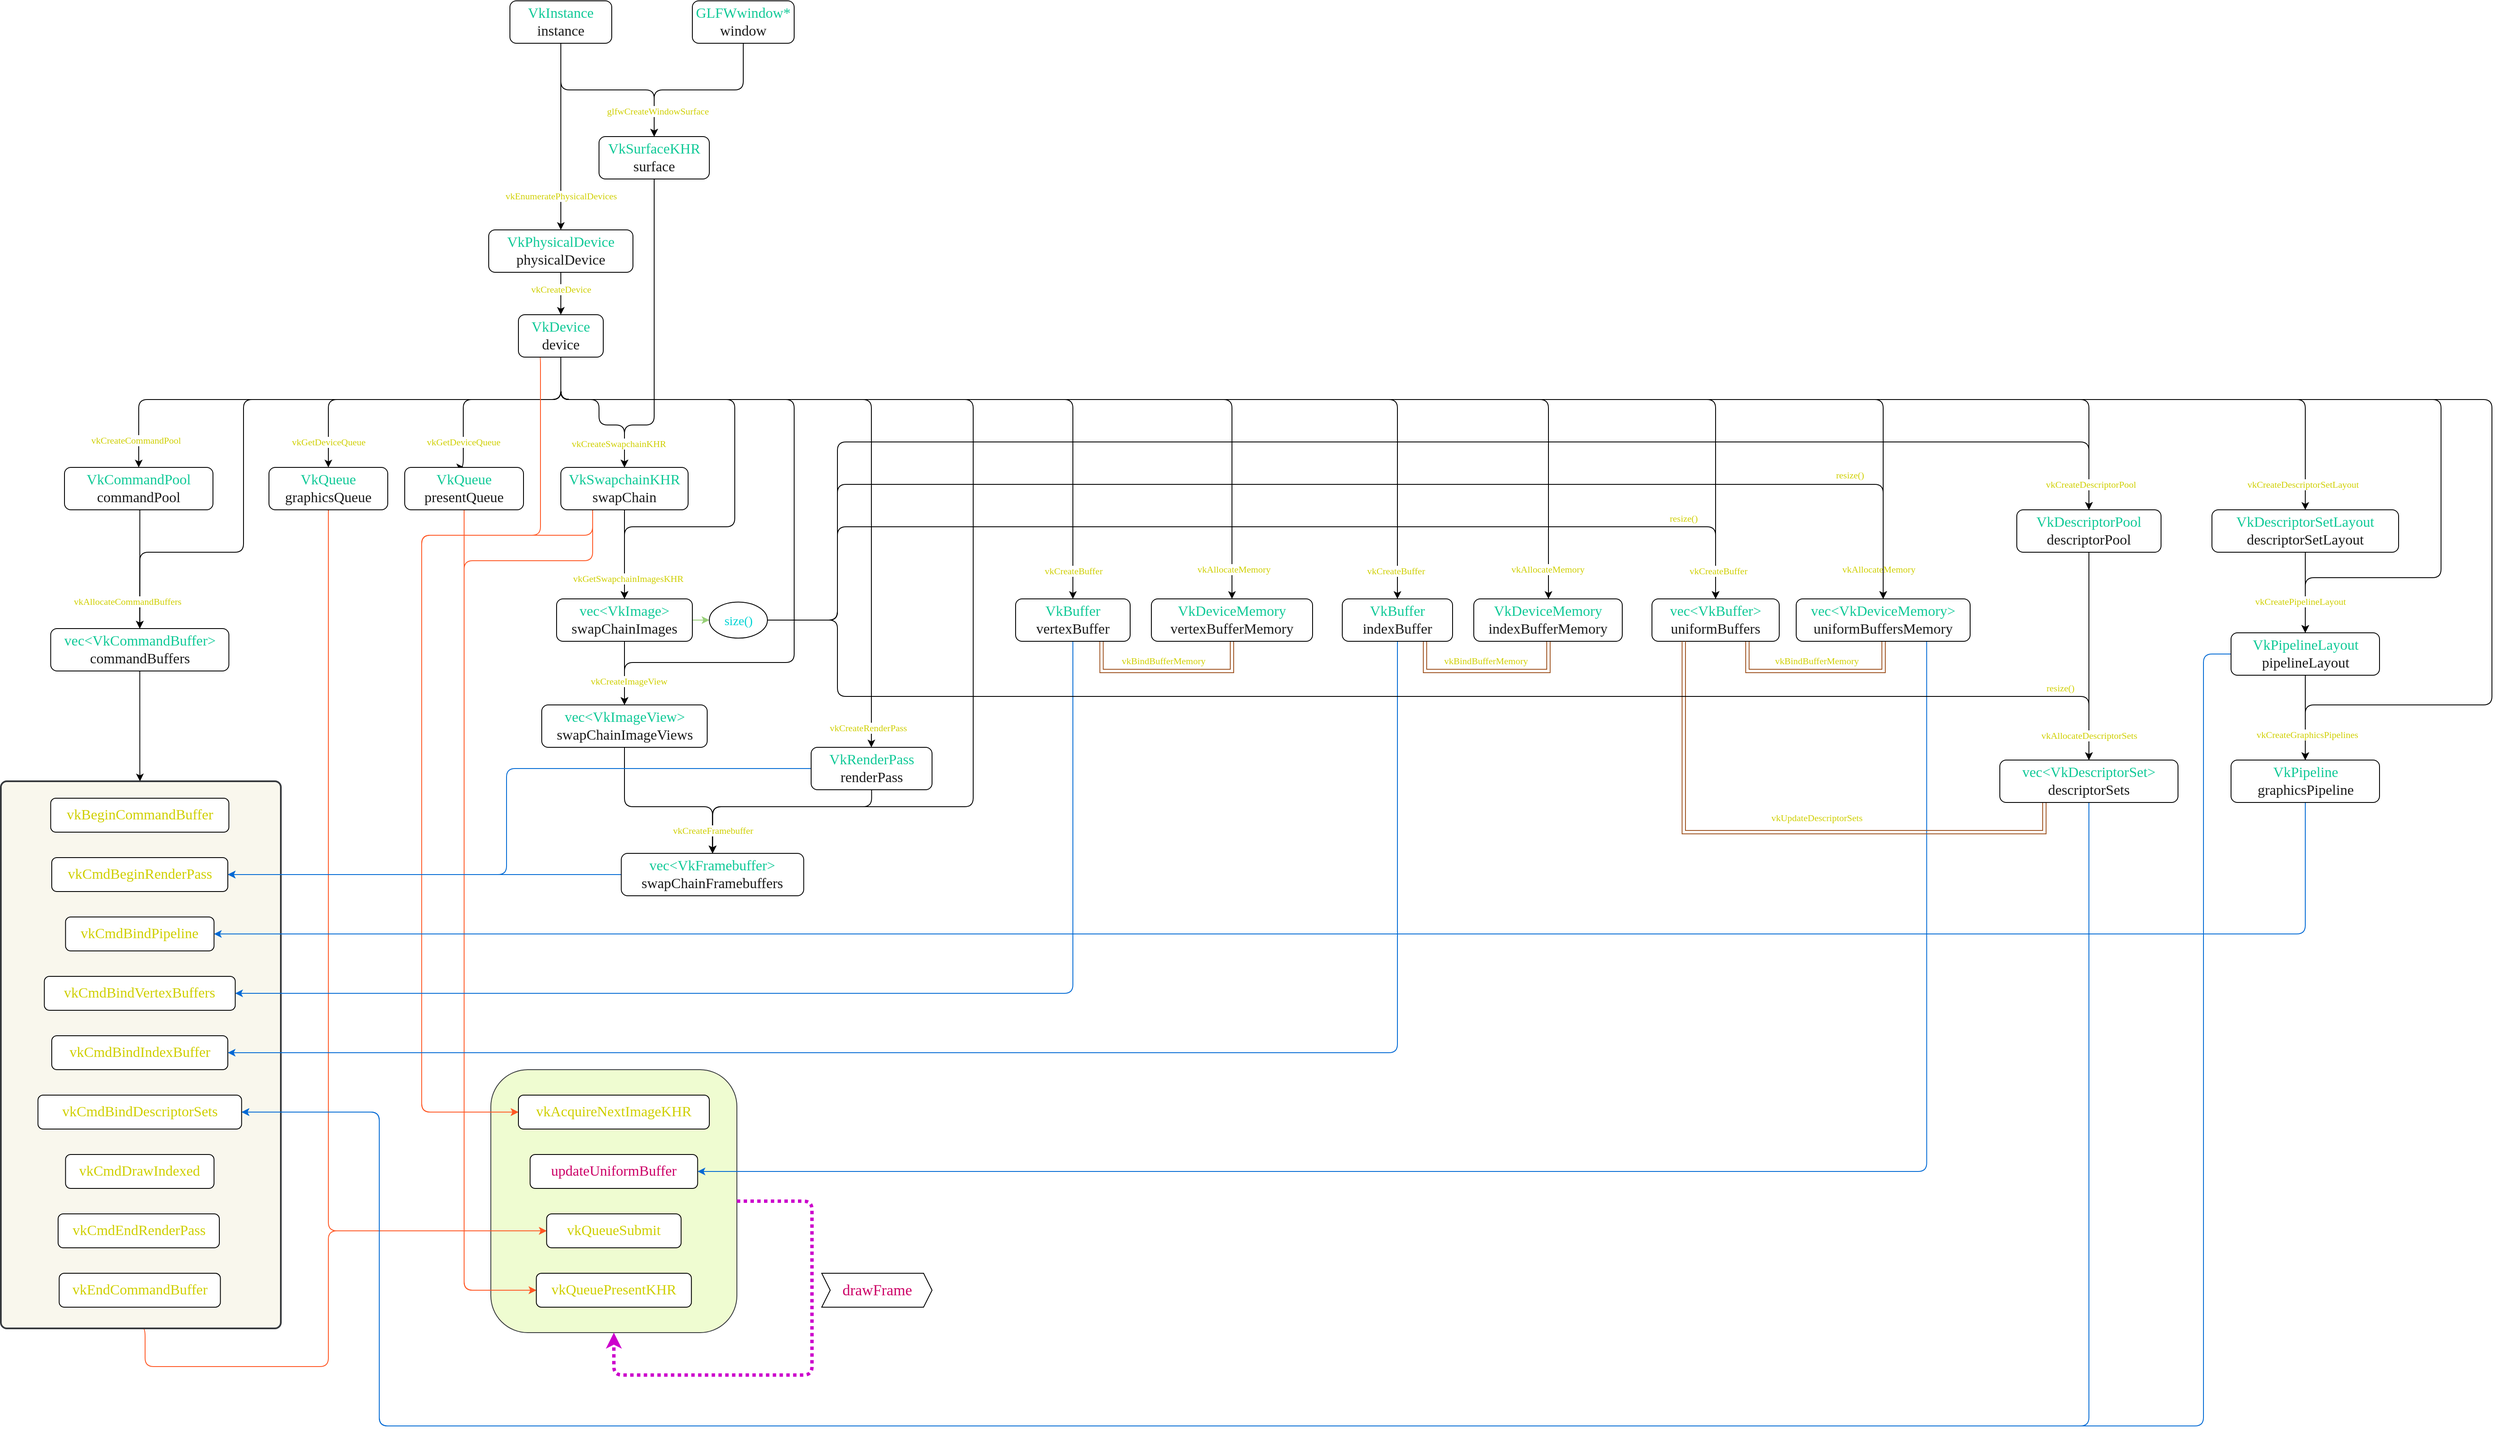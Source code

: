 <mxfile version="14.7.6" type="github">
  <diagram id="baFzMBZQvumeQl2_fwXA" name="Page-1">
    <mxGraphModel dx="11790" dy="2735" grid="1" gridSize="10" guides="1" tooltips="1" connect="1" arrows="1" fold="1" page="1" pageScale="1" pageWidth="3300" pageHeight="2339" math="0" shadow="0">
      <root>
        <mxCell id="0" />
        <mxCell id="1" parent="0" />
        <mxCell id="J2HJMgRs6SmeJb-_eaJ9-12" value="" style="rounded=1;whiteSpace=wrap;html=1;strokeColor=#36393d;fillColor=#EFFCD1;" parent="1" vertex="1">
          <mxGeometry x="-5840.5" y="1570" width="290" height="310" as="geometry" />
        </mxCell>
        <mxCell id="J2HJMgRs6SmeJb-_eaJ9-7" style="edgeStyle=orthogonalEdgeStyle;rounded=1;sketch=0;orthogonalLoop=1;jettySize=auto;html=1;exitX=0.5;exitY=1;exitDx=0;exitDy=0;entryX=0;entryY=0.5;entryDx=0;entryDy=0;shadow=0;strokeColor=#FF5724;" parent="1" source="FvHJdSDC7yqyWIZDWJ_g-79" target="J2HJMgRs6SmeJb-_eaJ9-3" edge="1">
          <mxGeometry relative="1" as="geometry">
            <Array as="points">
              <mxPoint x="-6248" y="1920" />
              <mxPoint x="-6032" y="1920" />
              <mxPoint x="-6032" y="1760" />
            </Array>
          </mxGeometry>
        </mxCell>
        <mxCell id="FvHJdSDC7yqyWIZDWJ_g-79" value="" style="rounded=1;whiteSpace=wrap;html=1;absoluteArcSize=1;arcSize=14;strokeWidth=2;fillColor=#f9f7ed;strokeColor=#36393d;" parent="1" vertex="1">
          <mxGeometry x="-6418" y="1230" width="330" height="645" as="geometry" />
        </mxCell>
        <mxCell id="FvHJdSDC7yqyWIZDWJ_g-3" style="edgeStyle=orthogonalEdgeStyle;rounded=1;orthogonalLoop=1;jettySize=auto;html=1;exitX=0.5;exitY=1;exitDx=0;exitDy=0;" parent="1" source="uCSQ6clWTxPqFR-X0H4s-1" target="FvHJdSDC7yqyWIZDWJ_g-1" edge="1">
          <mxGeometry relative="1" as="geometry" />
        </mxCell>
        <mxCell id="FvHJdSDC7yqyWIZDWJ_g-7" style="edgeStyle=orthogonalEdgeStyle;rounded=0;orthogonalLoop=1;jettySize=auto;html=1;exitX=0.5;exitY=1;exitDx=0;exitDy=0;" parent="1" source="uCSQ6clWTxPqFR-X0H4s-1" target="FvHJdSDC7yqyWIZDWJ_g-5" edge="1">
          <mxGeometry relative="1" as="geometry" />
        </mxCell>
        <mxCell id="uCSQ6clWTxPqFR-X0H4s-1" value="&lt;font face=&quot;Consolas&quot; style=&quot;font-size: 17px&quot;&gt;&lt;span style=&quot;color: rgb(16 , 201 , 151)&quot;&gt;VkInstance&lt;/span&gt;&lt;br&gt;&lt;span&gt;&lt;font color=&quot;#1a1a1a&quot; style=&quot;font-size: 17px&quot;&gt;instance&lt;/font&gt;&lt;/span&gt;&lt;br&gt;&lt;/font&gt;" style="rounded=1;whiteSpace=wrap;html=1;" parent="1" vertex="1">
          <mxGeometry x="-5818" y="310" width="120" height="50" as="geometry" />
        </mxCell>
        <mxCell id="FvHJdSDC7yqyWIZDWJ_g-108" style="edgeStyle=orthogonalEdgeStyle;rounded=1;sketch=0;orthogonalLoop=1;jettySize=auto;html=1;exitX=0.5;exitY=1;exitDx=0;exitDy=0;shadow=0;strokeColor=#000000;entryX=0.5;entryY=0;entryDx=0;entryDy=0;" parent="1" source="FvHJdSDC7yqyWIZDWJ_g-1" target="FvHJdSDC7yqyWIZDWJ_g-11" edge="1">
          <mxGeometry relative="1" as="geometry">
            <mxPoint x="-5648" y="730" as="targetPoint" />
            <Array as="points">
              <mxPoint x="-5648" y="810" />
              <mxPoint x="-5683" y="810" />
            </Array>
          </mxGeometry>
        </mxCell>
        <mxCell id="FvHJdSDC7yqyWIZDWJ_g-1" value="&lt;font face=&quot;Consolas&quot;&gt;&lt;font color=&quot;#10c997&quot;&gt;&lt;span style=&quot;font-size: 17px&quot;&gt;VkSurfaceKHR&lt;/span&gt;&lt;/font&gt;&lt;br&gt;&lt;font color=&quot;#1a1a1a&quot;&gt;&lt;span style=&quot;font-size: 17px&quot;&gt;surface&lt;/span&gt;&lt;/font&gt;&lt;br&gt;&lt;/font&gt;" style="rounded=1;whiteSpace=wrap;html=1;" parent="1" vertex="1">
          <mxGeometry x="-5713" y="470" width="130" height="50" as="geometry" />
        </mxCell>
        <mxCell id="FvHJdSDC7yqyWIZDWJ_g-4" value="" style="edgeStyle=orthogonalEdgeStyle;rounded=1;orthogonalLoop=1;jettySize=auto;exitX=0.5;exitY=1;exitDx=0;exitDy=0;entryX=0.5;entryY=0;entryDx=0;entryDy=0;html=1;labelPosition=center;verticalLabelPosition=bottom;align=center;verticalAlign=top;textDirection=ltr;" parent="1" source="FvHJdSDC7yqyWIZDWJ_g-2" target="FvHJdSDC7yqyWIZDWJ_g-1" edge="1">
          <mxGeometry relative="1" as="geometry" />
        </mxCell>
        <mxCell id="FvHJdSDC7yqyWIZDWJ_g-19" value="&lt;font face=&quot;Consolas&quot; color=&quot;#cfcf00&quot;&gt;glfwCreateWindowSurface&lt;/font&gt;" style="edgeLabel;html=1;align=center;verticalAlign=middle;resizable=0;points=[];" parent="FvHJdSDC7yqyWIZDWJ_g-4" vertex="1" connectable="0">
          <mxGeometry x="0.124" y="1" relative="1" as="geometry">
            <mxPoint x="-35" y="24" as="offset" />
          </mxGeometry>
        </mxCell>
        <mxCell id="FvHJdSDC7yqyWIZDWJ_g-2" value="&lt;font face=&quot;Consolas&quot;&gt;&lt;font color=&quot;#10c997&quot;&gt;&lt;span style=&quot;font-size: 17px&quot;&gt;GLFWwindow*&lt;/span&gt;&lt;/font&gt;&lt;br&gt;&lt;font color=&quot;#1a1a1a&quot;&gt;&lt;span style=&quot;font-size: 17px&quot;&gt;window&lt;/span&gt;&lt;/font&gt;&lt;br&gt;&lt;/font&gt;" style="rounded=1;whiteSpace=wrap;html=1;" parent="1" vertex="1">
          <mxGeometry x="-5603" y="310" width="120" height="50" as="geometry" />
        </mxCell>
        <mxCell id="FvHJdSDC7yqyWIZDWJ_g-9" style="edgeStyle=orthogonalEdgeStyle;rounded=0;orthogonalLoop=1;jettySize=auto;html=1;exitX=0.5;exitY=1;exitDx=0;exitDy=0;entryX=0.5;entryY=0;entryDx=0;entryDy=0;" parent="1" source="FvHJdSDC7yqyWIZDWJ_g-5" target="FvHJdSDC7yqyWIZDWJ_g-6" edge="1">
          <mxGeometry relative="1" as="geometry" />
        </mxCell>
        <mxCell id="FvHJdSDC7yqyWIZDWJ_g-5" value="&lt;font face=&quot;Consolas&quot;&gt;&lt;font color=&quot;#10c997&quot;&gt;&lt;span style=&quot;font-size: 17px&quot;&gt;VkPhysicalDevice&lt;/span&gt;&lt;/font&gt;&lt;br&gt;&lt;font color=&quot;#1a1a1a&quot;&gt;&lt;span style=&quot;font-size: 17px&quot;&gt;physicalDevice&lt;/span&gt;&lt;/font&gt;&lt;br&gt;&lt;/font&gt;" style="rounded=1;whiteSpace=wrap;html=1;" parent="1" vertex="1">
          <mxGeometry x="-5843" y="580" width="170" height="50" as="geometry" />
        </mxCell>
        <mxCell id="FvHJdSDC7yqyWIZDWJ_g-13" style="edgeStyle=orthogonalEdgeStyle;rounded=1;orthogonalLoop=1;jettySize=auto;html=1;exitX=0.5;exitY=1;exitDx=0;exitDy=0;entryX=0.5;entryY=0;entryDx=0;entryDy=0;" parent="1" source="FvHJdSDC7yqyWIZDWJ_g-6" target="FvHJdSDC7yqyWIZDWJ_g-10" edge="1">
          <mxGeometry relative="1" as="geometry">
            <Array as="points">
              <mxPoint x="-5758" y="780" />
              <mxPoint x="-6032" y="780" />
            </Array>
          </mxGeometry>
        </mxCell>
        <mxCell id="FvHJdSDC7yqyWIZDWJ_g-14" style="edgeStyle=orthogonalEdgeStyle;rounded=1;orthogonalLoop=1;jettySize=auto;html=1;exitX=0.5;exitY=1;exitDx=0;exitDy=0;entryX=0.5;entryY=0;entryDx=0;entryDy=0;" parent="1" source="FvHJdSDC7yqyWIZDWJ_g-6" target="FvHJdSDC7yqyWIZDWJ_g-12" edge="1">
          <mxGeometry relative="1" as="geometry">
            <Array as="points">
              <mxPoint x="-5758" y="780" />
              <mxPoint x="-5873" y="780" />
            </Array>
          </mxGeometry>
        </mxCell>
        <mxCell id="FvHJdSDC7yqyWIZDWJ_g-47" style="edgeStyle=orthogonalEdgeStyle;rounded=1;orthogonalLoop=1;jettySize=auto;html=1;exitX=0.5;exitY=1;exitDx=0;exitDy=0;" parent="1" source="FvHJdSDC7yqyWIZDWJ_g-6" target="FvHJdSDC7yqyWIZDWJ_g-41" edge="1">
          <mxGeometry relative="1" as="geometry">
            <Array as="points">
              <mxPoint x="-5758" y="780" />
              <mxPoint x="-5272" y="780" />
              <mxPoint x="-5272" y="1260" />
              <mxPoint x="-5579" y="1260" />
            </Array>
          </mxGeometry>
        </mxCell>
        <mxCell id="FvHJdSDC7yqyWIZDWJ_g-59" style="edgeStyle=orthogonalEdgeStyle;rounded=1;orthogonalLoop=1;jettySize=auto;html=1;exitX=0.5;exitY=1;exitDx=0;exitDy=0;entryX=0.5;entryY=0;entryDx=0;entryDy=0;" parent="1" source="FvHJdSDC7yqyWIZDWJ_g-6" target="FvHJdSDC7yqyWIZDWJ_g-11" edge="1">
          <mxGeometry relative="1" as="geometry">
            <Array as="points">
              <mxPoint x="-5758" y="780" />
              <mxPoint x="-5713" y="780" />
              <mxPoint x="-5713" y="810" />
              <mxPoint x="-5683" y="810" />
            </Array>
          </mxGeometry>
        </mxCell>
        <mxCell id="FvHJdSDC7yqyWIZDWJ_g-60" style="edgeStyle=orthogonalEdgeStyle;rounded=1;orthogonalLoop=1;jettySize=auto;html=1;exitX=0.5;exitY=1;exitDx=0;exitDy=0;entryX=0.5;entryY=0;entryDx=0;entryDy=0;" parent="1" source="FvHJdSDC7yqyWIZDWJ_g-6" target="FvHJdSDC7yqyWIZDWJ_g-29" edge="1">
          <mxGeometry relative="1" as="geometry">
            <Array as="points">
              <mxPoint x="-5758" y="780" />
              <mxPoint x="-5553" y="780" />
              <mxPoint x="-5553" y="930" />
              <mxPoint x="-5683" y="930" />
            </Array>
          </mxGeometry>
        </mxCell>
        <mxCell id="FvHJdSDC7yqyWIZDWJ_g-61" style="edgeStyle=orthogonalEdgeStyle;rounded=1;orthogonalLoop=1;jettySize=auto;html=1;exitX=0.5;exitY=1;exitDx=0;exitDy=0;entryX=0.5;entryY=0;entryDx=0;entryDy=0;" parent="1" source="FvHJdSDC7yqyWIZDWJ_g-6" target="FvHJdSDC7yqyWIZDWJ_g-32" edge="1">
          <mxGeometry relative="1" as="geometry">
            <Array as="points">
              <mxPoint x="-5758" y="780" />
              <mxPoint x="-5483" y="780" />
              <mxPoint x="-5483" y="1090" />
              <mxPoint x="-5683" y="1090" />
            </Array>
          </mxGeometry>
        </mxCell>
        <mxCell id="FvHJdSDC7yqyWIZDWJ_g-62" style="edgeStyle=orthogonalEdgeStyle;rounded=1;orthogonalLoop=1;jettySize=auto;html=1;exitX=0.5;exitY=1;exitDx=0;exitDy=0;" parent="1" source="FvHJdSDC7yqyWIZDWJ_g-6" target="FvHJdSDC7yqyWIZDWJ_g-39" edge="1">
          <mxGeometry relative="1" as="geometry">
            <Array as="points">
              <mxPoint x="-5758" y="780" />
              <mxPoint x="-5392" y="780" />
            </Array>
          </mxGeometry>
        </mxCell>
        <mxCell id="FvHJdSDC7yqyWIZDWJ_g-64" style="edgeStyle=orthogonalEdgeStyle;rounded=1;orthogonalLoop=1;jettySize=auto;html=1;exitX=0.5;exitY=1;exitDx=0;exitDy=0;entryX=0.5;entryY=0;entryDx=0;entryDy=0;" parent="1" source="FvHJdSDC7yqyWIZDWJ_g-6" target="FvHJdSDC7yqyWIZDWJ_g-40" edge="1">
          <mxGeometry relative="1" as="geometry">
            <Array as="points">
              <mxPoint x="-5758" y="780" />
              <mxPoint x="-3482" y="780" />
              <mxPoint x="-3482" y="1140" />
              <mxPoint x="-3702" y="1140" />
            </Array>
          </mxGeometry>
        </mxCell>
        <mxCell id="FvHJdSDC7yqyWIZDWJ_g-71" style="edgeStyle=orthogonalEdgeStyle;rounded=1;orthogonalLoop=1;jettySize=auto;html=1;exitX=0.5;exitY=1;exitDx=0;exitDy=0;entryX=0.5;entryY=0;entryDx=0;entryDy=0;" parent="1" source="FvHJdSDC7yqyWIZDWJ_g-6" target="FvHJdSDC7yqyWIZDWJ_g-53" edge="1">
          <mxGeometry relative="1" as="geometry">
            <Array as="points">
              <mxPoint x="-5758" y="780" />
              <mxPoint x="-6255" y="780" />
            </Array>
          </mxGeometry>
        </mxCell>
        <mxCell id="FvHJdSDC7yqyWIZDWJ_g-72" style="edgeStyle=orthogonalEdgeStyle;rounded=1;orthogonalLoop=1;jettySize=auto;html=1;exitX=0.5;exitY=1;exitDx=0;exitDy=0;entryX=0.5;entryY=0;entryDx=0;entryDy=0;" parent="1" source="FvHJdSDC7yqyWIZDWJ_g-6" target="FvHJdSDC7yqyWIZDWJ_g-66" edge="1">
          <mxGeometry relative="1" as="geometry">
            <Array as="points">
              <mxPoint x="-5758" y="780" />
              <mxPoint x="-5154" y="780" />
            </Array>
          </mxGeometry>
        </mxCell>
        <mxCell id="FvHJdSDC7yqyWIZDWJ_g-73" style="edgeStyle=orthogonalEdgeStyle;rounded=1;orthogonalLoop=1;jettySize=auto;html=1;exitX=0.5;exitY=1;exitDx=0;exitDy=0;entryX=0.5;entryY=0;entryDx=0;entryDy=0;" parent="1" source="FvHJdSDC7yqyWIZDWJ_g-6" target="FvHJdSDC7yqyWIZDWJ_g-67" edge="1">
          <mxGeometry relative="1" as="geometry">
            <Array as="points">
              <mxPoint x="-5758" y="780" />
              <mxPoint x="-4967" y="780" />
            </Array>
          </mxGeometry>
        </mxCell>
        <mxCell id="FvHJdSDC7yqyWIZDWJ_g-78" style="edgeStyle=orthogonalEdgeStyle;rounded=1;orthogonalLoop=1;jettySize=auto;html=1;exitX=0.5;exitY=1;exitDx=0;exitDy=0;entryX=0.5;entryY=0;entryDx=0;entryDy=0;" parent="1" source="FvHJdSDC7yqyWIZDWJ_g-6" target="FvHJdSDC7yqyWIZDWJ_g-70" edge="1">
          <mxGeometry relative="1" as="geometry">
            <Array as="points">
              <mxPoint x="-5758" y="780" />
              <mxPoint x="-6132" y="780" />
              <mxPoint x="-6132" y="960" />
              <mxPoint x="-6254" y="960" />
            </Array>
          </mxGeometry>
        </mxCell>
        <mxCell id="FvHJdSDC7yqyWIZDWJ_g-101" style="edgeStyle=orthogonalEdgeStyle;rounded=1;sketch=0;orthogonalLoop=1;jettySize=auto;html=1;exitX=0.5;exitY=1;exitDx=0;exitDy=0;entryX=0.5;entryY=0;entryDx=0;entryDy=0;shadow=0;strokeColor=#000000;" parent="1" source="FvHJdSDC7yqyWIZDWJ_g-6" target="FvHJdSDC7yqyWIZDWJ_g-68" edge="1">
          <mxGeometry relative="1" as="geometry">
            <Array as="points">
              <mxPoint x="-5758" y="780" />
              <mxPoint x="-4772" y="780" />
            </Array>
          </mxGeometry>
        </mxCell>
        <mxCell id="FvHJdSDC7yqyWIZDWJ_g-102" style="edgeStyle=orthogonalEdgeStyle;rounded=1;sketch=0;orthogonalLoop=1;jettySize=auto;html=1;exitX=0.5;exitY=1;exitDx=0;exitDy=0;shadow=0;strokeColor=#000000;" parent="1" source="FvHJdSDC7yqyWIZDWJ_g-6" target="FvHJdSDC7yqyWIZDWJ_g-69" edge="1">
          <mxGeometry relative="1" as="geometry">
            <Array as="points">
              <mxPoint x="-5758" y="780" />
              <mxPoint x="-4594" y="780" />
            </Array>
          </mxGeometry>
        </mxCell>
        <mxCell id="J2HJMgRs6SmeJb-_eaJ9-6" style="edgeStyle=orthogonalEdgeStyle;rounded=1;sketch=0;orthogonalLoop=1;jettySize=auto;html=1;exitX=0.25;exitY=1;exitDx=0;exitDy=0;shadow=0;strokeColor=#FF5724;entryX=0;entryY=0.5;entryDx=0;entryDy=0;" parent="1" source="FvHJdSDC7yqyWIZDWJ_g-6" target="J2HJMgRs6SmeJb-_eaJ9-2" edge="1">
          <mxGeometry relative="1" as="geometry">
            <mxPoint x="-5782.333" y="940" as="targetPoint" />
            <Array as="points">
              <mxPoint x="-5782" y="940" />
              <mxPoint x="-5922" y="940" />
              <mxPoint x="-5922" y="1620" />
            </Array>
          </mxGeometry>
        </mxCell>
        <mxCell id="E67KO1QZ1ISF3svEd59q-3" style="edgeStyle=orthogonalEdgeStyle;rounded=1;orthogonalLoop=1;jettySize=auto;html=1;exitX=0.5;exitY=1;exitDx=0;exitDy=0;entryX=0.5;entryY=0;entryDx=0;entryDy=0;" edge="1" parent="1" source="FvHJdSDC7yqyWIZDWJ_g-6" target="E67KO1QZ1ISF3svEd59q-1">
          <mxGeometry relative="1" as="geometry">
            <Array as="points">
              <mxPoint x="-5758" y="780" />
              <mxPoint x="-3702" y="780" />
            </Array>
          </mxGeometry>
        </mxCell>
        <mxCell id="E67KO1QZ1ISF3svEd59q-6" style="edgeStyle=orthogonalEdgeStyle;rounded=1;orthogonalLoop=1;jettySize=auto;html=1;exitX=0.5;exitY=1;exitDx=0;exitDy=0;entryX=0.5;entryY=0;entryDx=0;entryDy=0;" edge="1" parent="1" source="FvHJdSDC7yqyWIZDWJ_g-6" target="FvHJdSDC7yqyWIZDWJ_g-54">
          <mxGeometry relative="1" as="geometry">
            <Array as="points">
              <mxPoint x="-5758" y="780" />
              <mxPoint x="-3542" y="780" />
              <mxPoint x="-3542" y="990" />
              <mxPoint x="-3702" y="990" />
            </Array>
          </mxGeometry>
        </mxCell>
        <mxCell id="E67KO1QZ1ISF3svEd59q-12" style="edgeStyle=orthogonalEdgeStyle;rounded=1;orthogonalLoop=1;jettySize=auto;html=1;exitX=0.5;exitY=1;exitDx=0;exitDy=0;entryX=0.5;entryY=0;entryDx=0;entryDy=0;" edge="1" parent="1" source="FvHJdSDC7yqyWIZDWJ_g-6" target="E67KO1QZ1ISF3svEd59q-8">
          <mxGeometry relative="1" as="geometry">
            <Array as="points">
              <mxPoint x="-5758" y="780" />
              <mxPoint x="-4397" y="780" />
            </Array>
          </mxGeometry>
        </mxCell>
        <mxCell id="E67KO1QZ1ISF3svEd59q-13" style="edgeStyle=orthogonalEdgeStyle;rounded=1;orthogonalLoop=1;jettySize=auto;html=1;exitX=0.5;exitY=1;exitDx=0;exitDy=0;entryX=0.5;entryY=0;entryDx=0;entryDy=0;" edge="1" parent="1" source="FvHJdSDC7yqyWIZDWJ_g-6" target="E67KO1QZ1ISF3svEd59q-9">
          <mxGeometry relative="1" as="geometry">
            <Array as="points">
              <mxPoint x="-5758" y="780" />
              <mxPoint x="-4199" y="780" />
            </Array>
          </mxGeometry>
        </mxCell>
        <mxCell id="E67KO1QZ1ISF3svEd59q-31" style="edgeStyle=orthogonalEdgeStyle;rounded=1;orthogonalLoop=1;jettySize=auto;html=1;exitX=0.5;exitY=1;exitDx=0;exitDy=0;entryX=0.5;entryY=0;entryDx=0;entryDy=0;" edge="1" parent="1" source="FvHJdSDC7yqyWIZDWJ_g-6" target="E67KO1QZ1ISF3svEd59q-18">
          <mxGeometry relative="1" as="geometry">
            <Array as="points">
              <mxPoint x="-5758" y="780" />
              <mxPoint x="-3957" y="780" />
            </Array>
          </mxGeometry>
        </mxCell>
        <mxCell id="FvHJdSDC7yqyWIZDWJ_g-6" value="&lt;font face=&quot;Consolas&quot;&gt;&lt;font color=&quot;#10c997&quot;&gt;&lt;span style=&quot;font-size: 17px&quot;&gt;VkDevice&lt;/span&gt;&lt;/font&gt;&lt;br&gt;&lt;font color=&quot;#1a1a1a&quot;&gt;&lt;span style=&quot;font-size: 17px&quot;&gt;device&lt;/span&gt;&lt;/font&gt;&lt;br&gt;&lt;/font&gt;" style="rounded=1;whiteSpace=wrap;html=1;" parent="1" vertex="1">
          <mxGeometry x="-5808" y="680" width="100" height="50" as="geometry" />
        </mxCell>
        <mxCell id="J2HJMgRs6SmeJb-_eaJ9-8" style="edgeStyle=orthogonalEdgeStyle;rounded=1;sketch=0;orthogonalLoop=1;jettySize=auto;html=1;exitX=0.5;exitY=1;exitDx=0;exitDy=0;shadow=0;strokeColor=#FF5724;entryX=0;entryY=0.5;entryDx=0;entryDy=0;" parent="1" source="FvHJdSDC7yqyWIZDWJ_g-10" target="J2HJMgRs6SmeJb-_eaJ9-3" edge="1">
          <mxGeometry relative="1" as="geometry">
            <mxPoint x="-5782" y="1690" as="targetPoint" />
          </mxGeometry>
        </mxCell>
        <mxCell id="FvHJdSDC7yqyWIZDWJ_g-10" value="&lt;font face=&quot;Consolas&quot;&gt;&lt;font color=&quot;#10c997&quot;&gt;&lt;span style=&quot;font-size: 17px&quot;&gt;VkQueue&lt;/span&gt;&lt;/font&gt;&lt;br&gt;&lt;font color=&quot;#1a1a1a&quot;&gt;&lt;span style=&quot;font-size: 17px&quot;&gt;graphicsQueue&lt;/span&gt;&lt;/font&gt;&lt;br&gt;&lt;/font&gt;" style="rounded=1;whiteSpace=wrap;html=1;" parent="1" vertex="1">
          <mxGeometry x="-6102" y="860" width="140" height="50" as="geometry" />
        </mxCell>
        <mxCell id="FvHJdSDC7yqyWIZDWJ_g-56" style="edgeStyle=orthogonalEdgeStyle;rounded=0;orthogonalLoop=1;jettySize=auto;html=1;exitX=0.5;exitY=1;exitDx=0;exitDy=0;" parent="1" source="FvHJdSDC7yqyWIZDWJ_g-11" target="FvHJdSDC7yqyWIZDWJ_g-29" edge="1">
          <mxGeometry relative="1" as="geometry" />
        </mxCell>
        <mxCell id="J2HJMgRs6SmeJb-_eaJ9-5" style="edgeStyle=orthogonalEdgeStyle;rounded=1;sketch=0;orthogonalLoop=1;jettySize=auto;html=1;exitX=0.25;exitY=1;exitDx=0;exitDy=0;shadow=0;strokeColor=#FF5724;entryX=0;entryY=0.5;entryDx=0;entryDy=0;" parent="1" source="FvHJdSDC7yqyWIZDWJ_g-11" target="J2HJMgRs6SmeJb-_eaJ9-2" edge="1">
          <mxGeometry relative="1" as="geometry">
            <mxPoint x="-5802" y="1620" as="targetPoint" />
            <Array as="points">
              <mxPoint x="-5720" y="940" />
              <mxPoint x="-5922" y="940" />
              <mxPoint x="-5922" y="1620" />
            </Array>
          </mxGeometry>
        </mxCell>
        <mxCell id="J2HJMgRs6SmeJb-_eaJ9-10" style="edgeStyle=orthogonalEdgeStyle;rounded=1;sketch=0;orthogonalLoop=1;jettySize=auto;html=1;exitX=0.25;exitY=1;exitDx=0;exitDy=0;entryX=0;entryY=0.5;entryDx=0;entryDy=0;shadow=0;strokeColor=#FF5724;" parent="1" source="FvHJdSDC7yqyWIZDWJ_g-11" target="J2HJMgRs6SmeJb-_eaJ9-4" edge="1">
          <mxGeometry relative="1" as="geometry">
            <Array as="points">
              <mxPoint x="-5720" y="970" />
              <mxPoint x="-5872" y="970" />
              <mxPoint x="-5872" y="1830" />
            </Array>
          </mxGeometry>
        </mxCell>
        <mxCell id="FvHJdSDC7yqyWIZDWJ_g-11" value="&lt;font face=&quot;Consolas&quot;&gt;&lt;font color=&quot;#10c997&quot;&gt;&lt;span style=&quot;font-size: 17px&quot;&gt;VkSwapchainKHR&lt;/span&gt;&lt;/font&gt;&lt;br&gt;&lt;font color=&quot;#1a1a1a&quot;&gt;&lt;span style=&quot;font-size: 17px&quot;&gt;swapChain&lt;/span&gt;&lt;/font&gt;&lt;br&gt;&lt;/font&gt;" style="rounded=1;whiteSpace=wrap;html=1;" parent="1" vertex="1">
          <mxGeometry x="-5758" y="860" width="150" height="50" as="geometry" />
        </mxCell>
        <mxCell id="J2HJMgRs6SmeJb-_eaJ9-9" style="edgeStyle=orthogonalEdgeStyle;rounded=1;sketch=0;orthogonalLoop=1;jettySize=auto;html=1;exitX=0.5;exitY=1;exitDx=0;exitDy=0;entryX=0;entryY=0.5;entryDx=0;entryDy=0;shadow=0;strokeColor=#FF5724;" parent="1" source="FvHJdSDC7yqyWIZDWJ_g-12" target="J2HJMgRs6SmeJb-_eaJ9-4" edge="1">
          <mxGeometry relative="1" as="geometry">
            <Array as="points">
              <mxPoint x="-5872" y="910" />
              <mxPoint x="-5872" y="1760" />
            </Array>
          </mxGeometry>
        </mxCell>
        <mxCell id="FvHJdSDC7yqyWIZDWJ_g-12" value="&lt;font face=&quot;Consolas&quot;&gt;&lt;font color=&quot;#10c997&quot;&gt;&lt;span style=&quot;font-size: 17px&quot;&gt;VkQueue&lt;/span&gt;&lt;/font&gt;&lt;br&gt;&lt;font color=&quot;#1a1a1a&quot;&gt;&lt;span style=&quot;font-size: 17px&quot;&gt;presentQueue&lt;/span&gt;&lt;/font&gt;&lt;br&gt;&lt;/font&gt;" style="rounded=1;whiteSpace=wrap;html=1;" parent="1" vertex="1">
          <mxGeometry x="-5942" y="860" width="140" height="50" as="geometry" />
        </mxCell>
        <mxCell id="FvHJdSDC7yqyWIZDWJ_g-20" value="&lt;font color=&quot;#cfcf00&quot; face=&quot;Consolas&quot;&gt;&lt;span style=&quot;font-size: 11px&quot;&gt;vkEnumeratePhysicalDevices&lt;/span&gt;&lt;/font&gt;" style="edgeLabel;html=1;align=center;verticalAlign=middle;resizable=0;points=[];" parent="1" vertex="1" connectable="0">
          <mxGeometry x="-5758" y="540" as="geometry" />
        </mxCell>
        <mxCell id="FvHJdSDC7yqyWIZDWJ_g-21" value="&lt;font color=&quot;#cfcf00&quot; face=&quot;Consolas&quot;&gt;&lt;span style=&quot;font-size: 11px&quot;&gt;vkCreateDevice&lt;/span&gt;&lt;/font&gt;" style="edgeLabel;html=1;align=center;verticalAlign=middle;resizable=0;points=[];" parent="1" vertex="1" connectable="0">
          <mxGeometry x="-5758" y="650" as="geometry" />
        </mxCell>
        <mxCell id="FvHJdSDC7yqyWIZDWJ_g-22" value="&lt;font color=&quot;#cfcf00&quot; face=&quot;Consolas&quot;&gt;&lt;span style=&quot;font-size: 11px&quot;&gt;vkGetDeviceQueue&lt;/span&gt;&lt;/font&gt;" style="edgeLabel;html=1;align=center;verticalAlign=middle;resizable=0;points=[];" parent="1" vertex="1" connectable="0">
          <mxGeometry x="-6032" y="830" as="geometry" />
        </mxCell>
        <mxCell id="FvHJdSDC7yqyWIZDWJ_g-23" value="&lt;font color=&quot;#cfcf00&quot; face=&quot;Consolas&quot;&gt;&lt;span style=&quot;font-size: 11px&quot;&gt;vkCreateSwapchainKHR&lt;/span&gt;&lt;/font&gt;" style="edgeLabel;html=1;align=center;verticalAlign=middle;resizable=0;points=[];" parent="1" vertex="1" connectable="0">
          <mxGeometry x="-5698" y="840" as="geometry">
            <mxPoint x="8" y="-8" as="offset" />
          </mxGeometry>
        </mxCell>
        <mxCell id="FvHJdSDC7yqyWIZDWJ_g-24" value="&lt;font color=&quot;#cfcf00&quot; face=&quot;Consolas&quot;&gt;&lt;span style=&quot;font-size: 11px&quot;&gt;vkGetDeviceQueue&lt;/span&gt;&lt;/font&gt;" style="edgeLabel;html=1;align=center;verticalAlign=middle;resizable=0;points=[];" parent="1" vertex="1" connectable="0">
          <mxGeometry x="-5873" y="830" as="geometry" />
        </mxCell>
        <mxCell id="FvHJdSDC7yqyWIZDWJ_g-25" value="&lt;font color=&quot;#cfcf00&quot; face=&quot;Consolas&quot;&gt;&lt;span style=&quot;font-size: 11px&quot;&gt;vkCreateBuffer&lt;/span&gt;&lt;/font&gt;" style="edgeLabel;html=1;align=center;verticalAlign=middle;resizable=0;points=[];" parent="1" vertex="1" connectable="0">
          <mxGeometry x="-5162" y="990" as="geometry">
            <mxPoint x="8" y="-8" as="offset" />
          </mxGeometry>
        </mxCell>
        <mxCell id="FvHJdSDC7yqyWIZDWJ_g-26" value="&lt;font color=&quot;#cfcf00&quot; face=&quot;Consolas&quot;&gt;&lt;span style=&quot;font-size: 11px&quot;&gt;vkGetSwapchainImagesKHR&lt;/span&gt;&lt;/font&gt;" style="edgeLabel;html=1;align=center;verticalAlign=middle;resizable=0;points=[];" parent="1" vertex="1" connectable="0">
          <mxGeometry x="-5683" y="990" as="geometry">
            <mxPoint x="4" y="1" as="offset" />
          </mxGeometry>
        </mxCell>
        <mxCell id="FvHJdSDC7yqyWIZDWJ_g-33" style="edgeStyle=orthogonalEdgeStyle;rounded=0;orthogonalLoop=1;jettySize=auto;html=1;exitX=0.5;exitY=1;exitDx=0;exitDy=0;entryX=0.5;entryY=0;entryDx=0;entryDy=0;" parent="1" source="FvHJdSDC7yqyWIZDWJ_g-29" target="FvHJdSDC7yqyWIZDWJ_g-32" edge="1">
          <mxGeometry relative="1" as="geometry" />
        </mxCell>
        <mxCell id="E67KO1QZ1ISF3svEd59q-21" style="edgeStyle=orthogonalEdgeStyle;rounded=1;orthogonalLoop=1;jettySize=auto;html=1;exitX=1;exitY=0.5;exitDx=0;exitDy=0;entryX=0;entryY=0.5;entryDx=0;entryDy=0;strokeColor=#97D077;" edge="1" parent="1" source="FvHJdSDC7yqyWIZDWJ_g-29" target="E67KO1QZ1ISF3svEd59q-20">
          <mxGeometry relative="1" as="geometry" />
        </mxCell>
        <mxCell id="FvHJdSDC7yqyWIZDWJ_g-29" value="&lt;font face=&quot;Consolas&quot;&gt;&lt;font color=&quot;#10c997&quot;&gt;&lt;span style=&quot;font-size: 17px&quot;&gt;vec&amp;lt;VkImage&amp;gt;&lt;/span&gt;&lt;/font&gt;&lt;br&gt;&lt;font color=&quot;#1a1a1a&quot;&gt;&lt;span style=&quot;font-size: 17px&quot;&gt;swapChainImages&lt;/span&gt;&lt;/font&gt;&lt;br&gt;&lt;/font&gt;" style="rounded=1;whiteSpace=wrap;html=1;" parent="1" vertex="1">
          <mxGeometry x="-5763" y="1015" width="160" height="50" as="geometry" />
        </mxCell>
        <mxCell id="FvHJdSDC7yqyWIZDWJ_g-52" style="edgeStyle=orthogonalEdgeStyle;rounded=1;orthogonalLoop=1;jettySize=auto;html=1;exitX=0.5;exitY=1;exitDx=0;exitDy=0;entryX=0.5;entryY=0;entryDx=0;entryDy=0;" parent="1" source="FvHJdSDC7yqyWIZDWJ_g-32" target="FvHJdSDC7yqyWIZDWJ_g-41" edge="1">
          <mxGeometry relative="1" as="geometry">
            <Array as="points">
              <mxPoint x="-5683" y="1260" />
              <mxPoint x="-5579" y="1260" />
            </Array>
          </mxGeometry>
        </mxCell>
        <mxCell id="FvHJdSDC7yqyWIZDWJ_g-32" value="&lt;font face=&quot;Consolas&quot;&gt;&lt;font color=&quot;#10c997&quot;&gt;&lt;span style=&quot;font-size: 17px&quot;&gt;vec&amp;lt;VkImageView&amp;gt;&lt;/span&gt;&lt;/font&gt;&lt;br&gt;&lt;font color=&quot;#1a1a1a&quot;&gt;&lt;span style=&quot;font-size: 17px&quot;&gt;swapChainImageViews&lt;/span&gt;&lt;/font&gt;&lt;br&gt;&lt;/font&gt;" style="rounded=1;whiteSpace=wrap;html=1;" parent="1" vertex="1">
          <mxGeometry x="-5780.5" y="1140" width="195" height="50" as="geometry" />
        </mxCell>
        <mxCell id="FvHJdSDC7yqyWIZDWJ_g-27" value="&lt;font color=&quot;#cfcf00&quot; face=&quot;Consolas&quot;&gt;&lt;span style=&quot;font-size: 11px&quot;&gt;vkCreateImageView&lt;/span&gt;&lt;/font&gt;" style="edgeLabel;html=1;align=center;verticalAlign=middle;resizable=0;points=[];" parent="1" vertex="1" connectable="0">
          <mxGeometry x="-5686.75" y="1120" as="geometry">
            <mxPoint x="8" y="-8" as="offset" />
          </mxGeometry>
        </mxCell>
        <mxCell id="FvHJdSDC7yqyWIZDWJ_g-63" style="edgeStyle=orthogonalEdgeStyle;rounded=1;orthogonalLoop=1;jettySize=auto;html=1;exitX=0.5;exitY=1;exitDx=0;exitDy=0;entryX=0.5;entryY=0;entryDx=0;entryDy=0;" parent="1" source="FvHJdSDC7yqyWIZDWJ_g-39" target="FvHJdSDC7yqyWIZDWJ_g-41" edge="1">
          <mxGeometry relative="1" as="geometry">
            <Array as="points">
              <mxPoint x="-5392" y="1260" />
              <mxPoint x="-5579" y="1260" />
            </Array>
          </mxGeometry>
        </mxCell>
        <mxCell id="FvHJdSDC7yqyWIZDWJ_g-88" style="edgeStyle=orthogonalEdgeStyle;rounded=1;orthogonalLoop=1;jettySize=auto;html=1;exitX=0;exitY=0.5;exitDx=0;exitDy=0;entryX=1;entryY=0.5;entryDx=0;entryDy=0;strokeColor=#0069D4;" parent="1" source="FvHJdSDC7yqyWIZDWJ_g-39" target="FvHJdSDC7yqyWIZDWJ_g-87" edge="1">
          <mxGeometry relative="1" as="geometry">
            <Array as="points">
              <mxPoint x="-5822" y="1215" />
              <mxPoint x="-5822" y="1340" />
            </Array>
          </mxGeometry>
        </mxCell>
        <mxCell id="FvHJdSDC7yqyWIZDWJ_g-39" value="&lt;font face=&quot;Consolas&quot;&gt;&lt;font color=&quot;#10c997&quot;&gt;&lt;span style=&quot;font-size: 17px&quot;&gt;VkRenderPass&lt;/span&gt;&lt;/font&gt;&lt;br&gt;&lt;font color=&quot;#1a1a1a&quot;&gt;&lt;span style=&quot;font-size: 17px&quot;&gt;renderPass&lt;/span&gt;&lt;/font&gt;&lt;br&gt;&lt;/font&gt;" style="rounded=1;whiteSpace=wrap;html=1;" parent="1" vertex="1">
          <mxGeometry x="-5463" y="1190" width="142.5" height="50" as="geometry" />
        </mxCell>
        <mxCell id="FvHJdSDC7yqyWIZDWJ_g-92" style="edgeStyle=orthogonalEdgeStyle;rounded=1;orthogonalLoop=1;jettySize=auto;html=1;exitX=0.5;exitY=1;exitDx=0;exitDy=0;entryX=1;entryY=0.5;entryDx=0;entryDy=0;strokeColor=#0069D4;" parent="1" source="FvHJdSDC7yqyWIZDWJ_g-40" target="FvHJdSDC7yqyWIZDWJ_g-91" edge="1">
          <mxGeometry relative="1" as="geometry">
            <Array as="points">
              <mxPoint x="-3702" y="1410" />
            </Array>
          </mxGeometry>
        </mxCell>
        <mxCell id="FvHJdSDC7yqyWIZDWJ_g-40" value="&lt;font face=&quot;Consolas&quot;&gt;&lt;font color=&quot;#10c997&quot;&gt;&lt;span style=&quot;font-size: 17px&quot;&gt;VkPipeline&lt;/span&gt;&lt;/font&gt;&lt;br&gt;&lt;font color=&quot;#1a1a1a&quot;&gt;&lt;span style=&quot;font-size: 17px&quot;&gt;graphicsPipeline&lt;/span&gt;&lt;/font&gt;&lt;br&gt;&lt;/font&gt;" style="rounded=1;whiteSpace=wrap;html=1;" parent="1" vertex="1">
          <mxGeometry x="-3789.5" y="1205" width="175" height="50" as="geometry" />
        </mxCell>
        <mxCell id="FvHJdSDC7yqyWIZDWJ_g-90" style="edgeStyle=orthogonalEdgeStyle;rounded=0;orthogonalLoop=1;jettySize=auto;html=1;exitX=0;exitY=0.5;exitDx=0;exitDy=0;entryX=1;entryY=0.5;entryDx=0;entryDy=0;strokeColor=#0069D4;" parent="1" source="FvHJdSDC7yqyWIZDWJ_g-41" target="FvHJdSDC7yqyWIZDWJ_g-87" edge="1">
          <mxGeometry relative="1" as="geometry" />
        </mxCell>
        <mxCell id="FvHJdSDC7yqyWIZDWJ_g-41" value="&lt;font face=&quot;Consolas&quot;&gt;&lt;font color=&quot;#10c997&quot;&gt;&lt;span style=&quot;font-size: 17px&quot;&gt;vec&amp;lt;VkFramebuffer&amp;gt;&lt;/span&gt;&lt;/font&gt;&lt;br&gt;&lt;font color=&quot;#1a1a1a&quot;&gt;&lt;span style=&quot;font-size: 17px&quot;&gt;swapChainFramebuffers&lt;/span&gt;&lt;/font&gt;&lt;br&gt;&lt;/font&gt;" style="rounded=1;whiteSpace=wrap;html=1;" parent="1" vertex="1">
          <mxGeometry x="-5686.75" y="1315" width="215" height="50" as="geometry" />
        </mxCell>
        <mxCell id="FvHJdSDC7yqyWIZDWJ_g-28" value="&lt;font color=&quot;#cfcf00&quot; face=&quot;Consolas&quot;&gt;&lt;span style=&quot;font-size: 11px&quot;&gt;vkCreateRenderPass&lt;/span&gt;&lt;/font&gt;" style="edgeLabel;html=1;align=center;verticalAlign=middle;resizable=0;points=[];" parent="1" vertex="1" connectable="0">
          <mxGeometry x="-5372" y="1100" as="geometry">
            <mxPoint x="-24" y="67" as="offset" />
          </mxGeometry>
        </mxCell>
        <mxCell id="FvHJdSDC7yqyWIZDWJ_g-45" value="&lt;font color=&quot;#cfcf00&quot; face=&quot;Consolas&quot;&gt;&lt;span style=&quot;font-size: 11px&quot;&gt;vkCreateCommandPool&lt;/span&gt;&lt;/font&gt;" style="edgeLabel;html=1;align=center;verticalAlign=middle;resizable=0;points=[];" parent="1" vertex="1" connectable="0">
          <mxGeometry x="-6233" y="770" as="geometry">
            <mxPoint x="-26" y="58" as="offset" />
          </mxGeometry>
        </mxCell>
        <mxCell id="FvHJdSDC7yqyWIZDWJ_g-48" value="&lt;font color=&quot;#cfcf00&quot; face=&quot;Consolas&quot;&gt;&lt;span style=&quot;font-size: 11px&quot;&gt;vkBindBufferMemory&lt;/span&gt;&lt;/font&gt;" style="edgeLabel;html=1;align=center;verticalAlign=middle;resizable=0;points=[];" parent="1" vertex="1" connectable="0">
          <mxGeometry x="-5022" y="1030" as="geometry">
            <mxPoint x="-26" y="58" as="offset" />
          </mxGeometry>
        </mxCell>
        <mxCell id="FvHJdSDC7yqyWIZDWJ_g-49" value="&lt;font color=&quot;#cfcf00&quot; face=&quot;Consolas&quot;&gt;&lt;span style=&quot;font-size: 11px&quot;&gt;vkAllocateMemory&lt;/span&gt;&lt;/font&gt;" style="edgeLabel;html=1;align=center;verticalAlign=middle;resizable=0;points=[];" parent="1" vertex="1" connectable="0">
          <mxGeometry x="-4932" y="930" as="geometry">
            <mxPoint x="-33" y="50" as="offset" />
          </mxGeometry>
        </mxCell>
        <mxCell id="FvHJdSDC7yqyWIZDWJ_g-50" value="&lt;font color=&quot;#cfcf00&quot; face=&quot;Consolas&quot;&gt;&lt;span style=&quot;font-size: 11px&quot;&gt;vkCreateFramebuffer&lt;/span&gt;&lt;/font&gt;" style="edgeLabel;html=1;align=center;verticalAlign=middle;resizable=0;points=[];" parent="1" vertex="1" connectable="0">
          <mxGeometry x="-5553" y="1230" as="geometry">
            <mxPoint x="-26" y="58" as="offset" />
          </mxGeometry>
        </mxCell>
        <mxCell id="FvHJdSDC7yqyWIZDWJ_g-77" style="edgeStyle=orthogonalEdgeStyle;rounded=0;orthogonalLoop=1;jettySize=auto;html=1;exitX=0.5;exitY=1;exitDx=0;exitDy=0;entryX=0.5;entryY=0;entryDx=0;entryDy=0;" parent="1" source="FvHJdSDC7yqyWIZDWJ_g-53" target="FvHJdSDC7yqyWIZDWJ_g-70" edge="1">
          <mxGeometry relative="1" as="geometry">
            <Array as="points">
              <mxPoint x="-6254" y="910" />
            </Array>
          </mxGeometry>
        </mxCell>
        <mxCell id="FvHJdSDC7yqyWIZDWJ_g-53" value="&lt;font face=&quot;Consolas&quot;&gt;&lt;font color=&quot;#10c997&quot;&gt;&lt;span style=&quot;font-size: 17px&quot;&gt;VkCommandPool&lt;/span&gt;&lt;/font&gt;&lt;br&gt;&lt;font color=&quot;#1a1a1a&quot;&gt;&lt;span style=&quot;font-size: 17px&quot;&gt;commandPool&lt;/span&gt;&lt;/font&gt;&lt;br&gt;&lt;/font&gt;" style="rounded=1;whiteSpace=wrap;html=1;" parent="1" vertex="1">
          <mxGeometry x="-6343" y="860" width="175" height="50" as="geometry" />
        </mxCell>
        <mxCell id="RbgR3sPPMLUCvP3Kl11R-3" style="edgeStyle=orthogonalEdgeStyle;rounded=1;sketch=0;orthogonalLoop=1;jettySize=auto;html=1;exitX=0.5;exitY=1;exitDx=0;exitDy=0;shadow=0;strokeColor=#000000;" parent="1" source="FvHJdSDC7yqyWIZDWJ_g-54" target="FvHJdSDC7yqyWIZDWJ_g-40" edge="1">
          <mxGeometry relative="1" as="geometry" />
        </mxCell>
        <mxCell id="E67KO1QZ1ISF3svEd59q-30" style="edgeStyle=orthogonalEdgeStyle;rounded=1;orthogonalLoop=1;jettySize=auto;html=1;exitX=0;exitY=0.5;exitDx=0;exitDy=0;entryX=1;entryY=0.5;entryDx=0;entryDy=0;strokeColor=#0069D4;" edge="1" parent="1" source="FvHJdSDC7yqyWIZDWJ_g-54" target="E67KO1QZ1ISF3svEd59q-27">
          <mxGeometry relative="1" as="geometry">
            <Array as="points">
              <mxPoint x="-3822" y="1080" />
              <mxPoint x="-3822" y="1990" />
              <mxPoint x="-5972" y="1990" />
              <mxPoint x="-5972" y="1620" />
            </Array>
          </mxGeometry>
        </mxCell>
        <mxCell id="FvHJdSDC7yqyWIZDWJ_g-54" value="&lt;font face=&quot;Consolas&quot;&gt;&lt;font color=&quot;#10c997&quot;&gt;&lt;span style=&quot;font-size: 17px&quot;&gt;VkPipelineLayout&lt;/span&gt;&lt;/font&gt;&lt;br&gt;&lt;font color=&quot;#1a1a1a&quot;&gt;&lt;span style=&quot;font-size: 17px&quot;&gt;pipelineLayout&lt;/span&gt;&lt;/font&gt;&lt;br&gt;&lt;/font&gt;" style="rounded=1;whiteSpace=wrap;html=1;" parent="1" vertex="1">
          <mxGeometry x="-3789.5" y="1055" width="175" height="50" as="geometry" />
        </mxCell>
        <mxCell id="FvHJdSDC7yqyWIZDWJ_g-42" value="&lt;font color=&quot;#cfcf00&quot; face=&quot;Consolas&quot;&gt;&lt;span style=&quot;font-size: 11px&quot;&gt;vkCreateGraphicsPipelines&lt;/span&gt;&lt;/font&gt;" style="edgeLabel;html=1;align=center;verticalAlign=middle;resizable=0;points=[];" parent="1" vertex="1" connectable="0">
          <mxGeometry x="-3692" y="1170" as="geometry">
            <mxPoint x="-8" y="5" as="offset" />
          </mxGeometry>
        </mxCell>
        <mxCell id="FvHJdSDC7yqyWIZDWJ_g-74" style="edgeStyle=orthogonalEdgeStyle;rounded=0;orthogonalLoop=1;jettySize=auto;html=1;exitX=0.75;exitY=1;exitDx=0;exitDy=0;shape=link;sketch=0;shadow=0;strokeColor=#9E5321;" parent="1" source="FvHJdSDC7yqyWIZDWJ_g-66" target="FvHJdSDC7yqyWIZDWJ_g-67" edge="1">
          <mxGeometry relative="1" as="geometry">
            <mxPoint x="-5122" y="1120" as="sourcePoint" />
            <mxPoint x="-4952" y="1070" as="targetPoint" />
            <Array as="points">
              <mxPoint x="-5121" y="1100" />
              <mxPoint x="-4967" y="1100" />
            </Array>
          </mxGeometry>
        </mxCell>
        <mxCell id="FvHJdSDC7yqyWIZDWJ_g-99" style="edgeStyle=orthogonalEdgeStyle;rounded=1;orthogonalLoop=1;jettySize=auto;html=1;exitX=0.5;exitY=1;exitDx=0;exitDy=0;entryX=1;entryY=0.5;entryDx=0;entryDy=0;strokeColor=#0069D4;" parent="1" source="FvHJdSDC7yqyWIZDWJ_g-66" target="FvHJdSDC7yqyWIZDWJ_g-93" edge="1">
          <mxGeometry relative="1" as="geometry">
            <Array as="points">
              <mxPoint x="-5155" y="1480" />
            </Array>
          </mxGeometry>
        </mxCell>
        <mxCell id="FvHJdSDC7yqyWIZDWJ_g-66" value="&lt;font face=&quot;Consolas&quot;&gt;&lt;font color=&quot;#10c997&quot;&gt;&lt;span style=&quot;font-size: 17px&quot;&gt;VkBuffer&lt;/span&gt;&lt;/font&gt;&lt;br&gt;&lt;font color=&quot;#1a1a1a&quot;&gt;&lt;span style=&quot;font-size: 17px&quot;&gt;vertexBuffer&lt;/span&gt;&lt;/font&gt;&lt;br&gt;&lt;/font&gt;" style="rounded=1;whiteSpace=wrap;html=1;" parent="1" vertex="1">
          <mxGeometry x="-5222" y="1015" width="135" height="50" as="geometry" />
        </mxCell>
        <mxCell id="FvHJdSDC7yqyWIZDWJ_g-67" value="&lt;font face=&quot;Consolas&quot;&gt;&lt;font color=&quot;#10c997&quot;&gt;&lt;span style=&quot;font-size: 17px&quot;&gt;VkDeviceMemory&lt;/span&gt;&lt;/font&gt;&lt;br&gt;&lt;font color=&quot;#1a1a1a&quot;&gt;&lt;span style=&quot;font-size: 17px&quot;&gt;vertexBufferMemory&lt;/span&gt;&lt;/font&gt;&lt;br&gt;&lt;/font&gt;" style="rounded=1;whiteSpace=wrap;html=1;" parent="1" vertex="1">
          <mxGeometry x="-5062" y="1015" width="190" height="50" as="geometry" />
        </mxCell>
        <mxCell id="FvHJdSDC7yqyWIZDWJ_g-105" style="edgeStyle=orthogonalEdgeStyle;rounded=1;sketch=0;orthogonalLoop=1;jettySize=auto;html=1;exitX=0.5;exitY=1;exitDx=0;exitDy=0;entryX=1;entryY=0.5;entryDx=0;entryDy=0;shadow=0;strokeColor=#0069D4;" parent="1" source="FvHJdSDC7yqyWIZDWJ_g-68" target="FvHJdSDC7yqyWIZDWJ_g-94" edge="1">
          <mxGeometry relative="1" as="geometry" />
        </mxCell>
        <mxCell id="FvHJdSDC7yqyWIZDWJ_g-106" style="edgeStyle=orthogonalEdgeStyle;rounded=0;sketch=0;orthogonalLoop=1;jettySize=auto;html=1;exitX=0.75;exitY=1;exitDx=0;exitDy=0;entryX=0.5;entryY=1;entryDx=0;entryDy=0;shadow=0;shape=link;strokeColor=#9E5321;" parent="1" source="FvHJdSDC7yqyWIZDWJ_g-68" target="FvHJdSDC7yqyWIZDWJ_g-69" edge="1">
          <mxGeometry relative="1" as="geometry">
            <Array as="points">
              <mxPoint x="-4739" y="1100" />
              <mxPoint x="-4594" y="1100" />
              <mxPoint x="-4594" y="1065" />
            </Array>
          </mxGeometry>
        </mxCell>
        <mxCell id="FvHJdSDC7yqyWIZDWJ_g-68" value="&lt;font face=&quot;Consolas&quot;&gt;&lt;font color=&quot;#10c997&quot;&gt;&lt;span style=&quot;font-size: 17px&quot;&gt;VkBuffer&lt;/span&gt;&lt;/font&gt;&lt;br&gt;&lt;font color=&quot;#1a1a1a&quot;&gt;&lt;span style=&quot;font-size: 17px&quot;&gt;indexBuffer&lt;/span&gt;&lt;/font&gt;&lt;br&gt;&lt;/font&gt;" style="rounded=1;whiteSpace=wrap;html=1;" parent="1" vertex="1">
          <mxGeometry x="-4837" y="1015" width="130" height="50" as="geometry" />
        </mxCell>
        <mxCell id="FvHJdSDC7yqyWIZDWJ_g-69" value="&lt;font color=&quot;#10c997&quot; style=&quot;font-family: &amp;#34;consolas&amp;#34;&quot;&gt;&lt;span style=&quot;font-size: 17px&quot;&gt;VkDeviceMemory&lt;/span&gt;&lt;/font&gt;&lt;br style=&quot;font-family: &amp;#34;consolas&amp;#34;&quot;&gt;&lt;font color=&quot;#1a1a1a&quot; face=&quot;consolas&quot;&gt;&lt;span style=&quot;font-size: 17px&quot;&gt;indexBufferMemory&lt;/span&gt;&lt;/font&gt;" style="rounded=1;whiteSpace=wrap;html=1;" parent="1" vertex="1">
          <mxGeometry x="-4682" y="1015" width="175" height="50" as="geometry" />
        </mxCell>
        <mxCell id="FvHJdSDC7yqyWIZDWJ_g-86" style="edgeStyle=orthogonalEdgeStyle;rounded=0;orthogonalLoop=1;jettySize=auto;html=1;exitX=0.5;exitY=1;exitDx=0;exitDy=0;" parent="1" source="FvHJdSDC7yqyWIZDWJ_g-70" edge="1">
          <mxGeometry relative="1" as="geometry">
            <mxPoint x="-6254" y="1230" as="targetPoint" />
            <Array as="points">
              <mxPoint x="-6254" y="1217" />
              <mxPoint x="-6254" y="1217" />
              <mxPoint x="-6254" y="1230" />
            </Array>
          </mxGeometry>
        </mxCell>
        <mxCell id="FvHJdSDC7yqyWIZDWJ_g-70" value="&lt;font face=&quot;Consolas&quot;&gt;&lt;font color=&quot;#10c997&quot;&gt;&lt;span style=&quot;font-size: 17px&quot;&gt;vec&amp;lt;VkCommandBuffer&amp;gt;&lt;/span&gt;&lt;/font&gt;&lt;br&gt;&lt;font color=&quot;#1a1a1a&quot;&gt;&lt;span style=&quot;font-size: 17px&quot;&gt;commandBuffers&lt;/span&gt;&lt;/font&gt;&lt;br&gt;&lt;/font&gt;" style="rounded=1;whiteSpace=wrap;html=1;" parent="1" vertex="1">
          <mxGeometry x="-6359.25" y="1050" width="210" height="50" as="geometry" />
        </mxCell>
        <mxCell id="FvHJdSDC7yqyWIZDWJ_g-76" value="&lt;font color=&quot;#cfcf00&quot; face=&quot;Consolas&quot;&gt;&lt;span style=&quot;font-size: 11px&quot;&gt;vkAllocateCommandBuffers&lt;/span&gt;&lt;/font&gt;" style="edgeLabel;html=1;align=center;verticalAlign=middle;resizable=0;points=[];" parent="1" vertex="1" connectable="0">
          <mxGeometry x="-6243" y="960" as="geometry">
            <mxPoint x="-26" y="58" as="offset" />
          </mxGeometry>
        </mxCell>
        <mxCell id="FvHJdSDC7yqyWIZDWJ_g-85" value="&lt;span style=&quot;color: rgb(207 , 207 , 0) ; font-family: &amp;#34;consolas&amp;#34; ; font-size: 17px ; background-color: rgb(255 , 255 , 255)&quot;&gt;vkBeginCommandBuffer&lt;/span&gt;&lt;font face=&quot;Consolas&quot;&gt;&lt;br&gt;&lt;/font&gt;" style="rounded=1;whiteSpace=wrap;html=1;" parent="1" vertex="1">
          <mxGeometry x="-6359.25" y="1250" width="210" height="40" as="geometry" />
        </mxCell>
        <mxCell id="FvHJdSDC7yqyWIZDWJ_g-87" value="&lt;span style=&quot;color: rgb(207 , 207 , 0) ; font-family: &amp;#34;consolas&amp;#34; ; font-size: 17px ; background-color: rgb(255 , 255 , 255)&quot;&gt;vkCmdBeginRenderPass&lt;/span&gt;&lt;font face=&quot;Consolas&quot;&gt;&lt;br&gt;&lt;/font&gt;" style="rounded=1;whiteSpace=wrap;html=1;" parent="1" vertex="1">
          <mxGeometry x="-6358" y="1320" width="207.5" height="40" as="geometry" />
        </mxCell>
        <mxCell id="FvHJdSDC7yqyWIZDWJ_g-91" value="&lt;font color=&quot;#cfcf00&quot; face=&quot;consolas&quot;&gt;&lt;span style=&quot;font-size: 17px&quot;&gt;vkCmdBindPipeline&lt;/span&gt;&lt;/font&gt;" style="rounded=1;whiteSpace=wrap;html=1;" parent="1" vertex="1">
          <mxGeometry x="-6341.75" y="1390" width="175" height="40" as="geometry" />
        </mxCell>
        <mxCell id="FvHJdSDC7yqyWIZDWJ_g-93" value="&lt;font color=&quot;#cfcf00&quot; face=&quot;consolas&quot;&gt;&lt;span style=&quot;font-size: 17px&quot;&gt;vkCmdBindVertexBuffers&lt;/span&gt;&lt;/font&gt;" style="rounded=1;whiteSpace=wrap;html=1;" parent="1" vertex="1">
          <mxGeometry x="-6366.75" y="1460" width="225" height="40" as="geometry" />
        </mxCell>
        <mxCell id="FvHJdSDC7yqyWIZDWJ_g-94" value="&lt;font color=&quot;#cfcf00&quot; face=&quot;consolas&quot;&gt;&lt;span style=&quot;font-size: 17px&quot;&gt;vkCmdBindIndexBuffer&lt;/span&gt;&lt;/font&gt;" style="rounded=1;whiteSpace=wrap;html=1;" parent="1" vertex="1">
          <mxGeometry x="-6358" y="1530" width="207.5" height="40" as="geometry" />
        </mxCell>
        <mxCell id="FvHJdSDC7yqyWIZDWJ_g-96" value="&lt;font color=&quot;#cfcf00&quot; face=&quot;consolas&quot;&gt;&lt;span style=&quot;font-size: 17px&quot;&gt;vkCmdDrawIndexed&lt;/span&gt;&lt;/font&gt;" style="rounded=1;whiteSpace=wrap;html=1;" parent="1" vertex="1">
          <mxGeometry x="-6341.75" y="1670" width="175" height="40" as="geometry" />
        </mxCell>
        <mxCell id="FvHJdSDC7yqyWIZDWJ_g-97" value="&lt;font color=&quot;#cfcf00&quot; face=&quot;consolas&quot;&gt;&lt;span style=&quot;font-size: 17px&quot;&gt;vkCmdEndRenderPass&lt;/span&gt;&lt;/font&gt;" style="rounded=1;whiteSpace=wrap;html=1;" parent="1" vertex="1">
          <mxGeometry x="-6350.5" y="1740" width="190" height="40" as="geometry" />
        </mxCell>
        <mxCell id="FvHJdSDC7yqyWIZDWJ_g-98" value="&lt;font color=&quot;#cfcf00&quot; face=&quot;consolas&quot;&gt;&lt;span style=&quot;font-size: 17px&quot;&gt;vkEndCommandBuffer&lt;/span&gt;&lt;/font&gt;" style="rounded=1;whiteSpace=wrap;html=1;" parent="1" vertex="1">
          <mxGeometry x="-6349.25" y="1810" width="190" height="40" as="geometry" />
        </mxCell>
        <mxCell id="FvHJdSDC7yqyWIZDWJ_g-103" value="&lt;font color=&quot;#cfcf00&quot; face=&quot;Consolas&quot;&gt;&lt;span style=&quot;font-size: 11px&quot;&gt;vkCreateBuffer&lt;/span&gt;&lt;/font&gt;" style="edgeLabel;html=1;align=center;verticalAlign=middle;resizable=0;points=[];" parent="1" vertex="1" connectable="0">
          <mxGeometry x="-4782" y="990" as="geometry">
            <mxPoint x="8" y="-8" as="offset" />
          </mxGeometry>
        </mxCell>
        <mxCell id="FvHJdSDC7yqyWIZDWJ_g-104" value="&lt;font color=&quot;#cfcf00&quot; face=&quot;Consolas&quot;&gt;&lt;span style=&quot;font-size: 11px&quot;&gt;vkAllocateMemory&lt;/span&gt;&lt;/font&gt;" style="edgeLabel;html=1;align=center;verticalAlign=middle;resizable=0;points=[];" parent="1" vertex="1" connectable="0">
          <mxGeometry x="-4562" y="930" as="geometry">
            <mxPoint x="-33" y="50" as="offset" />
          </mxGeometry>
        </mxCell>
        <mxCell id="FvHJdSDC7yqyWIZDWJ_g-107" value="&lt;font color=&quot;#cfcf00&quot; face=&quot;Consolas&quot;&gt;&lt;span style=&quot;font-size: 11px&quot;&gt;vkBindBufferMemory&lt;/span&gt;&lt;/font&gt;" style="edgeLabel;html=1;align=center;verticalAlign=middle;resizable=0;points=[];" parent="1" vertex="1" connectable="0">
          <mxGeometry x="-4642" y="1030" as="geometry">
            <mxPoint x="-26" y="58" as="offset" />
          </mxGeometry>
        </mxCell>
        <mxCell id="J2HJMgRs6SmeJb-_eaJ9-2" value="&lt;font color=&quot;#cfcf00&quot; face=&quot;consolas&quot;&gt;&lt;span style=&quot;font-size: 17px&quot;&gt;vkAcquireNextImageKHR&lt;/span&gt;&lt;/font&gt;" style="rounded=1;whiteSpace=wrap;html=1;" parent="1" vertex="1">
          <mxGeometry x="-5808" y="1600" width="225" height="40" as="geometry" />
        </mxCell>
        <mxCell id="J2HJMgRs6SmeJb-_eaJ9-3" value="&lt;font color=&quot;#cfcf00&quot; face=&quot;consolas&quot;&gt;&lt;span style=&quot;font-size: 17px&quot;&gt;vkQueueSubmit&lt;/span&gt;&lt;/font&gt;" style="rounded=1;whiteSpace=wrap;html=1;" parent="1" vertex="1">
          <mxGeometry x="-5774.75" y="1740" width="158.5" height="40" as="geometry" />
        </mxCell>
        <mxCell id="J2HJMgRs6SmeJb-_eaJ9-4" value="&lt;font color=&quot;#cfcf00&quot; face=&quot;consolas&quot;&gt;&lt;span style=&quot;font-size: 17px&quot;&gt;vkQueuePresentKHR&lt;/span&gt;&lt;/font&gt;" style="rounded=1;whiteSpace=wrap;html=1;" parent="1" vertex="1">
          <mxGeometry x="-5786.87" y="1810" width="182.75" height="40" as="geometry" />
        </mxCell>
        <mxCell id="J2HJMgRs6SmeJb-_eaJ9-13" style="edgeStyle=orthogonalEdgeStyle;rounded=1;sketch=0;orthogonalLoop=1;jettySize=auto;html=1;exitX=1;exitY=0.5;exitDx=0;exitDy=0;entryX=0.5;entryY=1;entryDx=0;entryDy=0;shadow=0;endWidth=13.793;strokeWidth=4;dashed=1;jumpSize=4;dashPattern=1 1;strokeColor=#CC00CC;" parent="1" source="J2HJMgRs6SmeJb-_eaJ9-12" target="J2HJMgRs6SmeJb-_eaJ9-12" edge="1">
          <mxGeometry relative="1" as="geometry">
            <Array as="points">
              <mxPoint x="-5462" y="1725" />
              <mxPoint x="-5462" y="1930" />
              <mxPoint x="-5695" y="1930" />
            </Array>
          </mxGeometry>
        </mxCell>
        <mxCell id="E67KO1QZ1ISF3svEd59q-5" style="edgeStyle=orthogonalEdgeStyle;rounded=1;orthogonalLoop=1;jettySize=auto;html=1;exitX=0.5;exitY=1;exitDx=0;exitDy=0;entryX=0.5;entryY=0;entryDx=0;entryDy=0;" edge="1" parent="1" source="E67KO1QZ1ISF3svEd59q-1" target="FvHJdSDC7yqyWIZDWJ_g-54">
          <mxGeometry relative="1" as="geometry">
            <Array as="points">
              <mxPoint x="-3702" y="960" />
              <mxPoint x="-3702" y="960" />
            </Array>
          </mxGeometry>
        </mxCell>
        <mxCell id="E67KO1QZ1ISF3svEd59q-1" value="&lt;font color=&quot;#10c997&quot; face=&quot;consolas&quot;&gt;&lt;span style=&quot;font-size: 17px&quot;&gt;VkDescriptorSetLayout&lt;/span&gt;&lt;/font&gt;&lt;br style=&quot;font-family: &amp;#34;consolas&amp;#34;&quot;&gt;&lt;font color=&quot;#1a1a1a&quot; face=&quot;consolas&quot;&gt;&lt;span style=&quot;font-size: 17px&quot;&gt;descriptorSetLayout&lt;/span&gt;&lt;/font&gt;" style="rounded=1;whiteSpace=wrap;html=1;" vertex="1" parent="1">
          <mxGeometry x="-3812" y="910" width="220" height="50" as="geometry" />
        </mxCell>
        <mxCell id="J2HJMgRs6SmeJb-_eaJ9-1" value="&lt;font color=&quot;#cfcf00&quot; face=&quot;Consolas&quot;&gt;&lt;span style=&quot;font-size: 11px&quot;&gt;vkCreatePipelineLayout&lt;/span&gt;&lt;/font&gt;" style="edgeLabel;html=1;align=center;verticalAlign=middle;resizable=0;points=[];" parent="1" vertex="1" connectable="0">
          <mxGeometry x="-3682" y="960" as="geometry">
            <mxPoint x="-26" y="58" as="offset" />
          </mxGeometry>
        </mxCell>
        <mxCell id="E67KO1QZ1ISF3svEd59q-7" style="edgeStyle=orthogonalEdgeStyle;rounded=0;sketch=0;orthogonalLoop=1;jettySize=auto;html=1;entryX=0.5;entryY=1;entryDx=0;entryDy=0;shadow=0;shape=link;strokeColor=#9E5321;exitX=0.75;exitY=1;exitDx=0;exitDy=0;" edge="1" parent="1" source="E67KO1QZ1ISF3svEd59q-8" target="E67KO1QZ1ISF3svEd59q-9">
          <mxGeometry relative="1" as="geometry">
            <Array as="points">
              <mxPoint x="-4359" y="1100" />
              <mxPoint x="-4199" y="1100" />
              <mxPoint x="-4199" y="1065" />
            </Array>
            <mxPoint x="-4372" y="1080" as="sourcePoint" />
          </mxGeometry>
        </mxCell>
        <mxCell id="E67KO1QZ1ISF3svEd59q-8" value="&lt;font face=&quot;Consolas&quot;&gt;&lt;font color=&quot;#10c997&quot;&gt;&lt;span style=&quot;font-size: 17px&quot;&gt;vec&amp;lt;VkBuffer&amp;gt;&lt;/span&gt;&lt;/font&gt;&lt;br&gt;&lt;font color=&quot;#1a1a1a&quot;&gt;&lt;span style=&quot;font-size: 17px&quot;&gt;uniformBuffers&lt;/span&gt;&lt;/font&gt;&lt;br&gt;&lt;/font&gt;" style="rounded=1;whiteSpace=wrap;html=1;" vertex="1" parent="1">
          <mxGeometry x="-4472" y="1015" width="150" height="50" as="geometry" />
        </mxCell>
        <mxCell id="E67KO1QZ1ISF3svEd59q-17" style="edgeStyle=orthogonalEdgeStyle;rounded=1;orthogonalLoop=1;jettySize=auto;html=1;exitX=0.75;exitY=1;exitDx=0;exitDy=0;entryX=1;entryY=0.5;entryDx=0;entryDy=0;strokeColor=#0069D4;" edge="1" parent="1" source="E67KO1QZ1ISF3svEd59q-9" target="E67KO1QZ1ISF3svEd59q-15">
          <mxGeometry relative="1" as="geometry" />
        </mxCell>
        <mxCell id="E67KO1QZ1ISF3svEd59q-41" style="edgeStyle=orthogonalEdgeStyle;rounded=0;orthogonalLoop=1;jettySize=auto;html=1;exitX=0.25;exitY=1;exitDx=0;exitDy=0;entryX=0.25;entryY=1;entryDx=0;entryDy=0;shape=link;strokeColor=#9E5321;" edge="1" parent="1" source="E67KO1QZ1ISF3svEd59q-8" target="E67KO1QZ1ISF3svEd59q-19">
          <mxGeometry relative="1" as="geometry">
            <Array as="points">
              <mxPoint x="-4434" y="1290" />
              <mxPoint x="-4009" y="1290" />
            </Array>
          </mxGeometry>
        </mxCell>
        <mxCell id="E67KO1QZ1ISF3svEd59q-9" value="&lt;font color=&quot;#10c997&quot; style=&quot;font-family: &amp;#34;consolas&amp;#34;&quot;&gt;&lt;span style=&quot;font-size: 17px&quot;&gt;vec&amp;lt;VkDeviceMemory&amp;gt;&lt;/span&gt;&lt;/font&gt;&lt;br style=&quot;font-family: &amp;#34;consolas&amp;#34;&quot;&gt;&lt;font color=&quot;#1a1a1a&quot; face=&quot;consolas&quot;&gt;&lt;span style=&quot;font-size: 17px&quot;&gt;uniformBuffersMemory&lt;/span&gt;&lt;/font&gt;" style="rounded=1;whiteSpace=wrap;html=1;" vertex="1" parent="1">
          <mxGeometry x="-4302" y="1015" width="205" height="50" as="geometry" />
        </mxCell>
        <mxCell id="E67KO1QZ1ISF3svEd59q-11" value="&lt;font color=&quot;#cfcf00&quot; face=&quot;Consolas&quot;&gt;&lt;span style=&quot;font-size: 11px&quot;&gt;vkBindBufferMemory&lt;/span&gt;&lt;/font&gt;" style="edgeLabel;html=1;align=center;verticalAlign=middle;resizable=0;points=[];" vertex="1" connectable="0" parent="1">
          <mxGeometry x="-4252" y="1030" as="geometry">
            <mxPoint x="-26" y="58" as="offset" />
          </mxGeometry>
        </mxCell>
        <mxCell id="E67KO1QZ1ISF3svEd59q-14" value="&lt;font color=&quot;#cfcf00&quot; face=&quot;Consolas&quot;&gt;&lt;span style=&quot;font-size: 11px&quot;&gt;vkAllocateMemory&lt;/span&gt;&lt;/font&gt;" style="edgeLabel;html=1;align=center;verticalAlign=middle;resizable=0;points=[];" vertex="1" connectable="0" parent="1">
          <mxGeometry x="-4172" y="930" as="geometry">
            <mxPoint x="-33" y="50" as="offset" />
          </mxGeometry>
        </mxCell>
        <mxCell id="E67KO1QZ1ISF3svEd59q-15" value="&lt;font face=&quot;consolas&quot; color=&quot;#cc0066&quot;&gt;&lt;span style=&quot;font-size: 17px&quot;&gt;updateUniformBuffer&lt;/span&gt;&lt;/font&gt;" style="rounded=1;whiteSpace=wrap;html=1;" vertex="1" parent="1">
          <mxGeometry x="-5794.22" y="1670" width="197.44" height="40" as="geometry" />
        </mxCell>
        <mxCell id="E67KO1QZ1ISF3svEd59q-32" style="edgeStyle=orthogonalEdgeStyle;rounded=1;orthogonalLoop=1;jettySize=auto;html=1;exitX=0.5;exitY=1;exitDx=0;exitDy=0;entryX=0.5;entryY=0;entryDx=0;entryDy=0;strokeColor=#000000;" edge="1" parent="1" source="E67KO1QZ1ISF3svEd59q-18" target="E67KO1QZ1ISF3svEd59q-19">
          <mxGeometry relative="1" as="geometry" />
        </mxCell>
        <mxCell id="E67KO1QZ1ISF3svEd59q-18" value="&lt;font color=&quot;#10c997&quot; face=&quot;consolas&quot;&gt;&lt;span style=&quot;font-size: 17px&quot;&gt;VkDescriptorPool&lt;/span&gt;&lt;/font&gt;&lt;br style=&quot;font-family: &amp;#34;consolas&amp;#34;&quot;&gt;&lt;font color=&quot;#1a1a1a&quot; face=&quot;consolas&quot;&gt;&lt;span style=&quot;font-size: 17px&quot;&gt;descriptorPool&lt;/span&gt;&lt;/font&gt;" style="rounded=1;whiteSpace=wrap;html=1;" vertex="1" parent="1">
          <mxGeometry x="-4042" y="910" width="170" height="50" as="geometry" />
        </mxCell>
        <mxCell id="E67KO1QZ1ISF3svEd59q-42" style="edgeStyle=orthogonalEdgeStyle;rounded=1;orthogonalLoop=1;jettySize=auto;html=1;exitX=0.5;exitY=1;exitDx=0;exitDy=0;entryX=1;entryY=0.5;entryDx=0;entryDy=0;strokeColor=#0069D4;" edge="1" parent="1" source="E67KO1QZ1ISF3svEd59q-19" target="E67KO1QZ1ISF3svEd59q-27">
          <mxGeometry relative="1" as="geometry">
            <Array as="points">
              <mxPoint x="-3957" y="1990" />
              <mxPoint x="-5972" y="1990" />
              <mxPoint x="-5972" y="1620" />
            </Array>
          </mxGeometry>
        </mxCell>
        <mxCell id="E67KO1QZ1ISF3svEd59q-19" value="&lt;font color=&quot;#10c997&quot; face=&quot;consolas&quot;&gt;&lt;span style=&quot;font-size: 17px&quot;&gt;vec&amp;lt;VkDescriptorSet&amp;gt;&lt;/span&gt;&lt;/font&gt;&lt;br style=&quot;font-family: &amp;#34;consolas&amp;#34;&quot;&gt;&lt;font color=&quot;#1a1a1a&quot; face=&quot;consolas&quot;&gt;&lt;span style=&quot;font-size: 17px&quot;&gt;descriptorSets&lt;/span&gt;&lt;/font&gt;" style="rounded=1;whiteSpace=wrap;html=1;" vertex="1" parent="1">
          <mxGeometry x="-4062" y="1205" width="210" height="50" as="geometry" />
        </mxCell>
        <mxCell id="E67KO1QZ1ISF3svEd59q-22" style="edgeStyle=orthogonalEdgeStyle;rounded=1;orthogonalLoop=1;jettySize=auto;html=1;exitX=1;exitY=0.5;exitDx=0;exitDy=0;entryX=0.5;entryY=0;entryDx=0;entryDy=0;" edge="1" parent="1" source="E67KO1QZ1ISF3svEd59q-20" target="E67KO1QZ1ISF3svEd59q-8">
          <mxGeometry relative="1" as="geometry">
            <mxPoint x="-4397" y="1010" as="targetPoint" />
            <Array as="points">
              <mxPoint x="-5432" y="1040" />
              <mxPoint x="-5432" y="930" />
              <mxPoint x="-4397" y="930" />
            </Array>
          </mxGeometry>
        </mxCell>
        <mxCell id="E67KO1QZ1ISF3svEd59q-24" style="edgeStyle=orthogonalEdgeStyle;rounded=1;orthogonalLoop=1;jettySize=auto;html=1;exitX=1;exitY=0.5;exitDx=0;exitDy=0;entryX=0.5;entryY=0;entryDx=0;entryDy=0;strokeColor=#000000;" edge="1" parent="1" source="E67KO1QZ1ISF3svEd59q-20" target="E67KO1QZ1ISF3svEd59q-9">
          <mxGeometry relative="1" as="geometry">
            <Array as="points">
              <mxPoint x="-5432" y="1040" />
              <mxPoint x="-5432" y="880" />
              <mxPoint x="-4199" y="880" />
            </Array>
          </mxGeometry>
        </mxCell>
        <mxCell id="E67KO1QZ1ISF3svEd59q-35" style="edgeStyle=orthogonalEdgeStyle;rounded=1;orthogonalLoop=1;jettySize=auto;html=1;exitX=1;exitY=0.5;exitDx=0;exitDy=0;entryX=0.5;entryY=0;entryDx=0;entryDy=0;strokeColor=#000000;" edge="1" parent="1" source="E67KO1QZ1ISF3svEd59q-20" target="E67KO1QZ1ISF3svEd59q-18">
          <mxGeometry relative="1" as="geometry">
            <Array as="points">
              <mxPoint x="-5432" y="1040" />
              <mxPoint x="-5432" y="830" />
              <mxPoint x="-3957" y="830" />
            </Array>
          </mxGeometry>
        </mxCell>
        <mxCell id="E67KO1QZ1ISF3svEd59q-37" style="edgeStyle=orthogonalEdgeStyle;rounded=1;orthogonalLoop=1;jettySize=auto;html=1;exitX=1;exitY=0.5;exitDx=0;exitDy=0;entryX=0.5;entryY=0;entryDx=0;entryDy=0;strokeColor=#000000;" edge="1" parent="1" source="E67KO1QZ1ISF3svEd59q-20" target="E67KO1QZ1ISF3svEd59q-19">
          <mxGeometry relative="1" as="geometry">
            <Array as="points">
              <mxPoint x="-5432" y="1040" />
              <mxPoint x="-5432" y="1130" />
              <mxPoint x="-3957" y="1130" />
            </Array>
          </mxGeometry>
        </mxCell>
        <mxCell id="E67KO1QZ1ISF3svEd59q-20" value="&lt;span style=&quot;background-color: rgb(255 , 255 , 255)&quot;&gt;&lt;font face=&quot;Consolas&quot; style=&quot;font-size: 15px&quot; color=&quot;#00d4d4&quot;&gt;size()&lt;/font&gt;&lt;/span&gt;" style="ellipse;whiteSpace=wrap;html=1;" vertex="1" parent="1">
          <mxGeometry x="-5583" y="1018.75" width="68.5" height="42.5" as="geometry" />
        </mxCell>
        <mxCell id="E67KO1QZ1ISF3svEd59q-10" value="&lt;font color=&quot;#cfcf00&quot; face=&quot;Consolas&quot;&gt;&lt;span style=&quot;font-size: 11px&quot;&gt;vkCreateBuffer&lt;/span&gt;&lt;/font&gt;" style="edgeLabel;html=1;align=center;verticalAlign=middle;resizable=0;points=[];" vertex="1" connectable="0" parent="1">
          <mxGeometry x="-4402" y="990" as="geometry">
            <mxPoint x="8" y="-8" as="offset" />
          </mxGeometry>
        </mxCell>
        <mxCell id="E67KO1QZ1ISF3svEd59q-23" value="&lt;font color=&quot;#cfcf00&quot; face=&quot;Consolas&quot;&gt;&lt;span style=&quot;font-size: 11px&quot;&gt;resize()&lt;/span&gt;&lt;/font&gt;" style="edgeLabel;html=1;align=center;verticalAlign=middle;resizable=0;points=[];rotation=0;" vertex="1" connectable="0" parent="1">
          <mxGeometry x="-4412" y="925" as="geometry">
            <mxPoint x="-23" y="-5" as="offset" />
          </mxGeometry>
        </mxCell>
        <mxCell id="E67KO1QZ1ISF3svEd59q-25" value="&lt;font color=&quot;#cfcf00&quot; face=&quot;Consolas&quot;&gt;&lt;span style=&quot;font-size: 11px&quot;&gt;resize()&lt;/span&gt;&lt;/font&gt;" style="edgeLabel;html=1;align=center;verticalAlign=middle;resizable=0;points=[];rotation=0;" vertex="1" connectable="0" parent="1">
          <mxGeometry x="-4252" y="860" as="geometry">
            <mxPoint x="13" y="9" as="offset" />
          </mxGeometry>
        </mxCell>
        <mxCell id="E67KO1QZ1ISF3svEd59q-26" value="&lt;font color=&quot;#cfcf00&quot; face=&quot;Consolas&quot;&gt;&lt;span style=&quot;font-size: 11px&quot;&gt;vkCreateDescriptorPool&lt;/span&gt;&lt;/font&gt;" style="edgeLabel;html=1;align=center;verticalAlign=middle;resizable=0;points=[];" vertex="1" connectable="0" parent="1">
          <mxGeometry x="-3922" y="830" as="geometry">
            <mxPoint x="-33" y="50" as="offset" />
          </mxGeometry>
        </mxCell>
        <mxCell id="E67KO1QZ1ISF3svEd59q-27" value="&lt;font color=&quot;#cfcf00&quot; face=&quot;consolas&quot;&gt;&lt;span style=&quot;font-size: 17px&quot;&gt;vkCmdBindDescriptorSets&lt;/span&gt;&lt;/font&gt;" style="rounded=1;whiteSpace=wrap;html=1;" vertex="1" parent="1">
          <mxGeometry x="-6374.25" y="1600" width="240" height="40" as="geometry" />
        </mxCell>
        <mxCell id="E67KO1QZ1ISF3svEd59q-2" value="&lt;font color=&quot;#cfcf00&quot; face=&quot;Consolas&quot;&gt;&lt;span style=&quot;font-size: 11px&quot;&gt;vkCreateDescriptorSetLayout&lt;/span&gt;&lt;/font&gt;" style="edgeLabel;html=1;align=center;verticalAlign=middle;resizable=0;points=[];" vertex="1" connectable="0" parent="1">
          <mxGeometry x="-3672" y="830" as="geometry">
            <mxPoint x="-33" y="50" as="offset" />
          </mxGeometry>
        </mxCell>
        <mxCell id="E67KO1QZ1ISF3svEd59q-36" value="&lt;font color=&quot;#cfcf00&quot; face=&quot;Consolas&quot;&gt;&lt;span style=&quot;font-size: 11px&quot;&gt;vkAllocateDescriptorSets&lt;/span&gt;&lt;/font&gt;" style="edgeLabel;html=1;align=center;verticalAlign=middle;resizable=0;points=[];spacing=0;" vertex="1" connectable="0" parent="1">
          <mxGeometry x="-3957" y="1180" as="geometry">
            <mxPoint y="-4" as="offset" />
          </mxGeometry>
        </mxCell>
        <mxCell id="E67KO1QZ1ISF3svEd59q-38" value="&lt;font color=&quot;#cfcf00&quot; face=&quot;Consolas&quot;&gt;&lt;span style=&quot;font-size: 11px&quot;&gt;resize()&lt;/span&gt;&lt;/font&gt;" style="edgeLabel;html=1;align=center;verticalAlign=middle;resizable=0;points=[];rotation=0;" vertex="1" connectable="0" parent="1">
          <mxGeometry x="-4232" y="870" as="geometry">
            <mxPoint x="241" y="250" as="offset" />
          </mxGeometry>
        </mxCell>
        <mxCell id="E67KO1QZ1ISF3svEd59q-43" value="&lt;font color=&quot;#cfcf00&quot; face=&quot;Consolas&quot;&gt;&lt;span style=&quot;font-size: 11px&quot;&gt;vkUpdateDescriptorSets&lt;/span&gt;&lt;/font&gt;" style="edgeLabel;html=1;align=center;verticalAlign=middle;resizable=0;points=[];" vertex="1" connectable="0" parent="1">
          <mxGeometry x="-4252" y="1215" as="geometry">
            <mxPoint x="-26" y="58" as="offset" />
          </mxGeometry>
        </mxCell>
        <mxCell id="E67KO1QZ1ISF3svEd59q-45" value="&lt;span style=&quot;color: rgb(204 , 0 , 102) ; font-family: &amp;#34;consolas&amp;#34;&quot;&gt;&lt;font style=&quot;font-size: 18px&quot;&gt;drawFrame&lt;/font&gt;&lt;/span&gt;" style="shape=step;perimeter=stepPerimeter;whiteSpace=wrap;html=1;fixedSize=1;size=10;rounded=0;" vertex="1" parent="1">
          <mxGeometry x="-5450.5" y="1810" width="130" height="40" as="geometry" />
        </mxCell>
      </root>
    </mxGraphModel>
  </diagram>
</mxfile>
